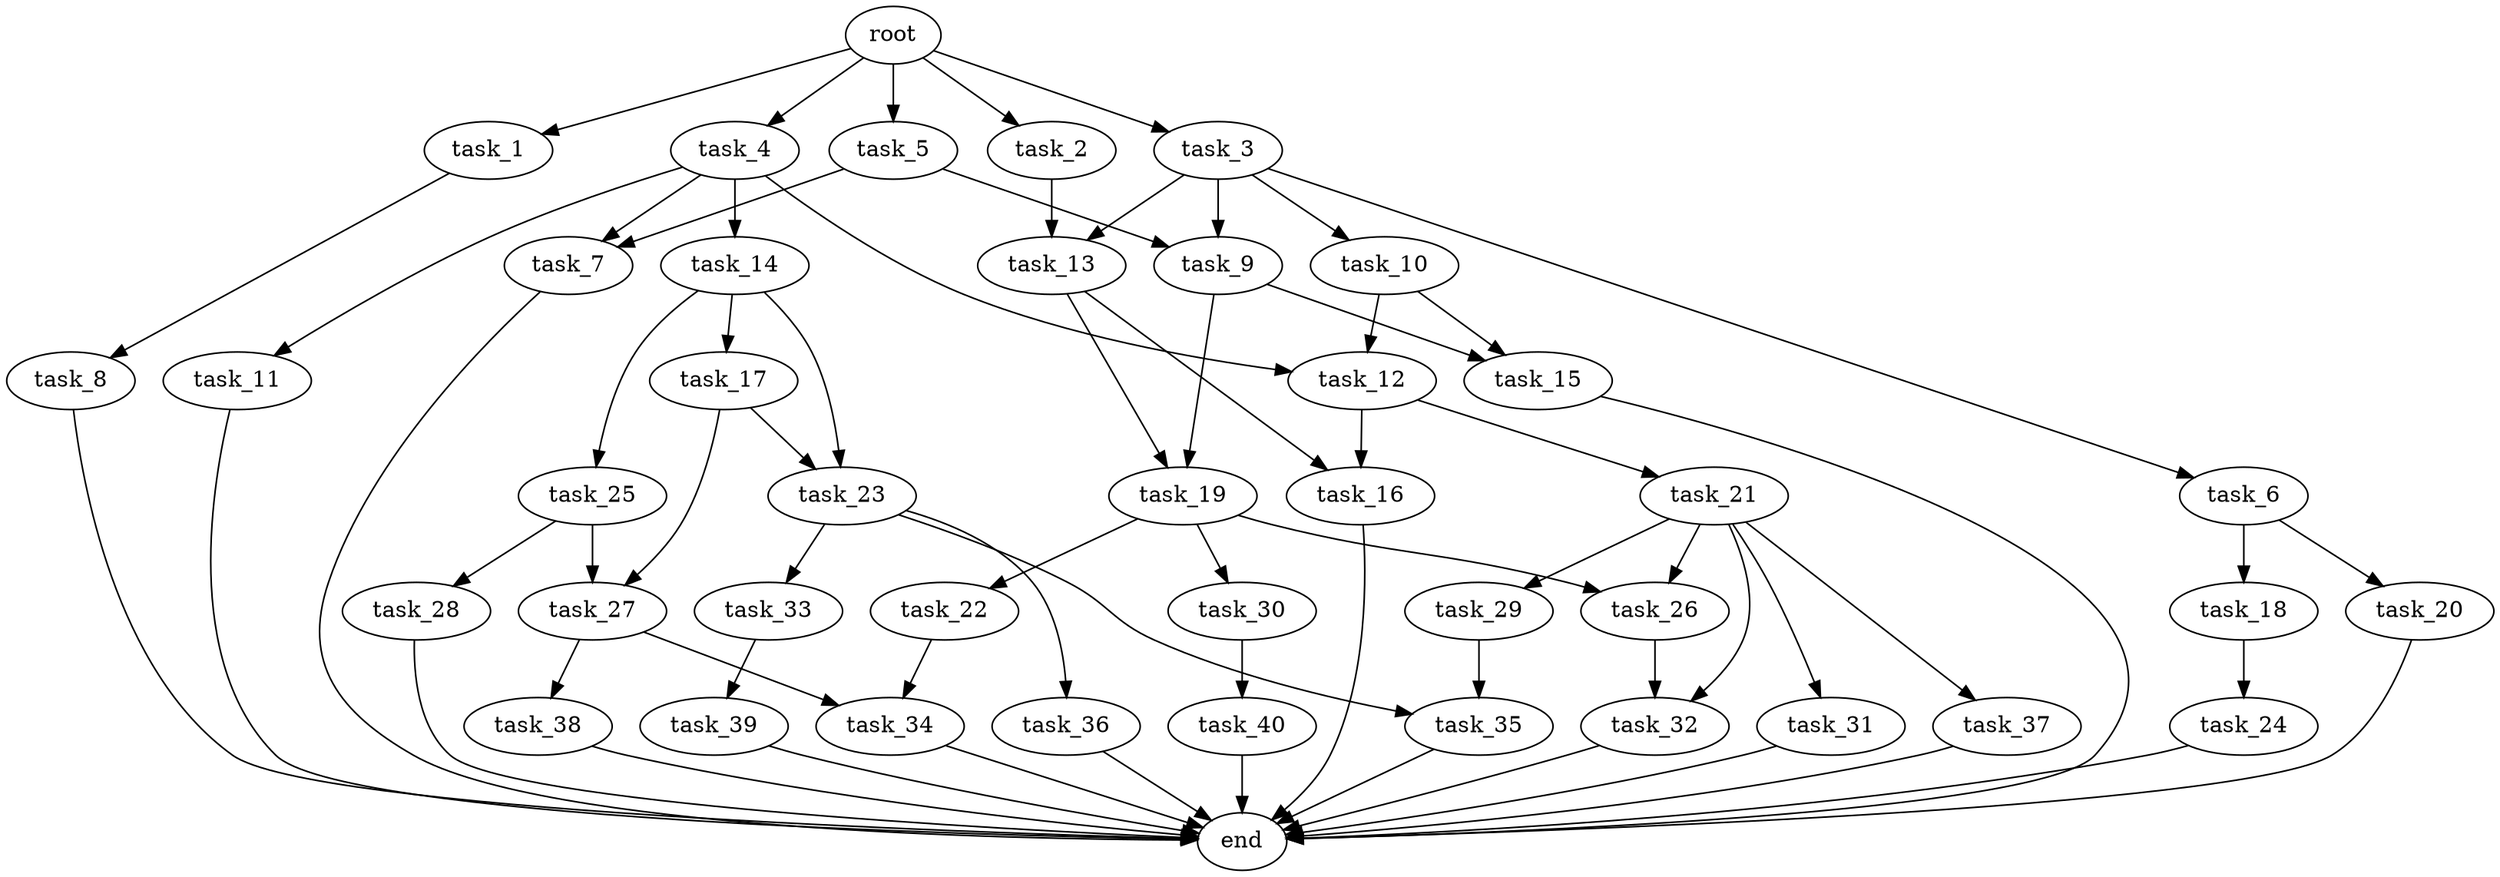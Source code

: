 digraph G {
  root [size="0.000000e+00"];
  task_1 [size="9.804050e+09"];
  task_2 [size="4.271813e+09"];
  task_3 [size="3.753082e+08"];
  task_4 [size="4.744868e+09"];
  task_5 [size="5.349944e+09"];
  task_6 [size="1.751651e+09"];
  task_7 [size="9.136173e+09"];
  task_8 [size="6.841055e+08"];
  task_9 [size="7.944244e+09"];
  task_10 [size="4.799710e+09"];
  task_11 [size="4.752703e+09"];
  task_12 [size="9.741713e+07"];
  task_13 [size="8.272272e+09"];
  task_14 [size="4.348515e+09"];
  task_15 [size="3.160381e+09"];
  task_16 [size="6.268862e+08"];
  task_17 [size="1.816211e+09"];
  task_18 [size="4.452258e+09"];
  task_19 [size="3.057990e+09"];
  task_20 [size="3.267821e+09"];
  task_21 [size="6.609277e+09"];
  task_22 [size="9.265895e+09"];
  task_23 [size="7.289657e+09"];
  task_24 [size="4.826827e+09"];
  task_25 [size="8.057964e+09"];
  task_26 [size="5.119067e+09"];
  task_27 [size="1.016170e+09"];
  task_28 [size="5.645686e+09"];
  task_29 [size="1.074692e+09"];
  task_30 [size="4.249133e+09"];
  task_31 [size="4.784183e+09"];
  task_32 [size="2.926081e+09"];
  task_33 [size="8.693696e+09"];
  task_34 [size="4.966144e+09"];
  task_35 [size="7.352471e+09"];
  task_36 [size="4.427488e+09"];
  task_37 [size="3.789620e+09"];
  task_38 [size="1.626690e+09"];
  task_39 [size="8.090913e+09"];
  task_40 [size="5.888914e+09"];
  end [size="0.000000e+00"];

  root -> task_1 [size="1.000000e-12"];
  root -> task_2 [size="1.000000e-12"];
  root -> task_3 [size="1.000000e-12"];
  root -> task_4 [size="1.000000e-12"];
  root -> task_5 [size="1.000000e-12"];
  task_1 -> task_8 [size="6.841055e+07"];
  task_2 -> task_13 [size="4.136136e+08"];
  task_3 -> task_6 [size="1.751651e+08"];
  task_3 -> task_9 [size="3.972122e+08"];
  task_3 -> task_10 [size="4.799710e+08"];
  task_3 -> task_13 [size="4.136136e+08"];
  task_4 -> task_7 [size="4.568087e+08"];
  task_4 -> task_11 [size="4.752703e+08"];
  task_4 -> task_12 [size="4.870857e+06"];
  task_4 -> task_14 [size="4.348515e+08"];
  task_5 -> task_7 [size="4.568087e+08"];
  task_5 -> task_9 [size="3.972122e+08"];
  task_6 -> task_18 [size="4.452258e+08"];
  task_6 -> task_20 [size="3.267821e+08"];
  task_7 -> end [size="1.000000e-12"];
  task_8 -> end [size="1.000000e-12"];
  task_9 -> task_15 [size="1.580190e+08"];
  task_9 -> task_19 [size="1.528995e+08"];
  task_10 -> task_12 [size="4.870857e+06"];
  task_10 -> task_15 [size="1.580190e+08"];
  task_11 -> end [size="1.000000e-12"];
  task_12 -> task_16 [size="3.134431e+07"];
  task_12 -> task_21 [size="6.609277e+08"];
  task_13 -> task_16 [size="3.134431e+07"];
  task_13 -> task_19 [size="1.528995e+08"];
  task_14 -> task_17 [size="1.816211e+08"];
  task_14 -> task_23 [size="3.644828e+08"];
  task_14 -> task_25 [size="8.057964e+08"];
  task_15 -> end [size="1.000000e-12"];
  task_16 -> end [size="1.000000e-12"];
  task_17 -> task_23 [size="3.644828e+08"];
  task_17 -> task_27 [size="5.080851e+07"];
  task_18 -> task_24 [size="4.826827e+08"];
  task_19 -> task_22 [size="9.265895e+08"];
  task_19 -> task_26 [size="2.559533e+08"];
  task_19 -> task_30 [size="4.249133e+08"];
  task_20 -> end [size="1.000000e-12"];
  task_21 -> task_26 [size="2.559533e+08"];
  task_21 -> task_29 [size="1.074692e+08"];
  task_21 -> task_31 [size="4.784183e+08"];
  task_21 -> task_32 [size="1.463041e+08"];
  task_21 -> task_37 [size="3.789620e+08"];
  task_22 -> task_34 [size="2.483072e+08"];
  task_23 -> task_33 [size="8.693696e+08"];
  task_23 -> task_35 [size="3.676236e+08"];
  task_23 -> task_36 [size="4.427488e+08"];
  task_24 -> end [size="1.000000e-12"];
  task_25 -> task_27 [size="5.080851e+07"];
  task_25 -> task_28 [size="5.645686e+08"];
  task_26 -> task_32 [size="1.463041e+08"];
  task_27 -> task_34 [size="2.483072e+08"];
  task_27 -> task_38 [size="1.626690e+08"];
  task_28 -> end [size="1.000000e-12"];
  task_29 -> task_35 [size="3.676236e+08"];
  task_30 -> task_40 [size="5.888914e+08"];
  task_31 -> end [size="1.000000e-12"];
  task_32 -> end [size="1.000000e-12"];
  task_33 -> task_39 [size="8.090913e+08"];
  task_34 -> end [size="1.000000e-12"];
  task_35 -> end [size="1.000000e-12"];
  task_36 -> end [size="1.000000e-12"];
  task_37 -> end [size="1.000000e-12"];
  task_38 -> end [size="1.000000e-12"];
  task_39 -> end [size="1.000000e-12"];
  task_40 -> end [size="1.000000e-12"];
}
